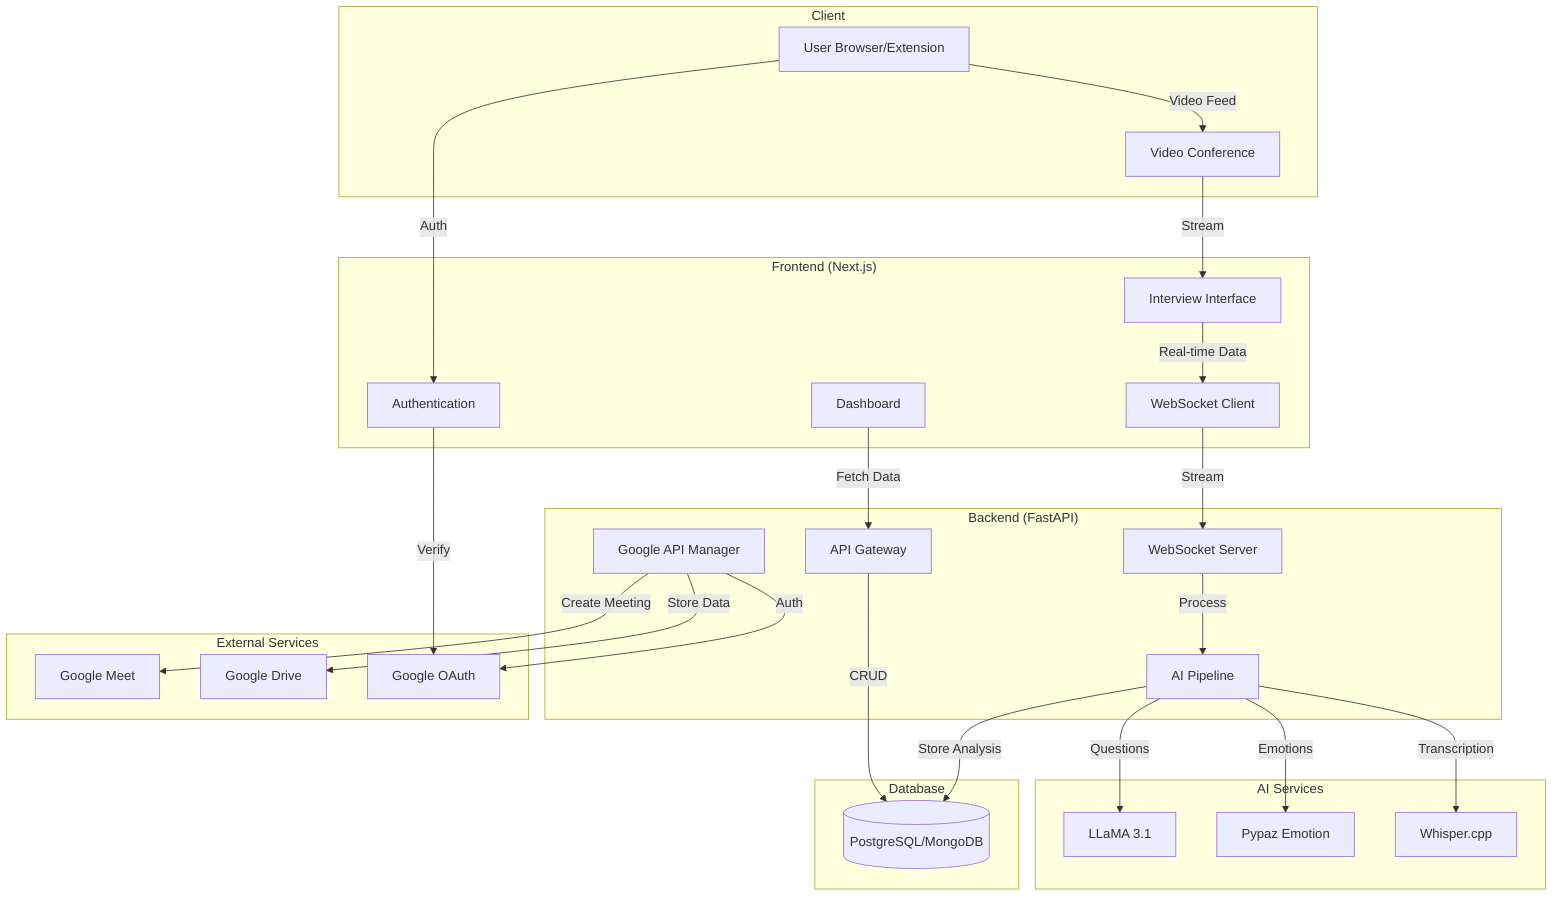 graph TB
    subgraph Client
        A[User Browser/Extension]
        B[Video Conference]
    end

    subgraph Frontend["Frontend (Next.js)"]
        C[Authentication]
        D[Dashboard]
        E[Interview Interface]
        F[WebSocket Client]
    end

    subgraph Backend["Backend (FastAPI)"]
        G[API Gateway]
        H[WebSocket Server]
        I[AI Pipeline]
        J[Google API Manager]
    end

    subgraph AI["AI Services"]
        K[LLaMA 3.1]
        L[Pypaz Emotion]
        M[Whisper.cpp]
    end

    subgraph External["External Services"]
        N[Google Meet]
        O[Google Drive]
        P[Google OAuth]
    end

    subgraph Database
        Q[(PostgreSQL/MongoDB)]
    end

    %% Client Connections
    A -->|Auth| C
    A -->|Video Feed| B
    B -->|Stream| E

    %% Frontend Flow
    C -->|Verify| P
    E -->|Real-time Data| F
    D -->|Fetch Data| G

    %% Backend Processing
    F -->|Stream| H
    H -->|Process| I
    I -->|Questions| K
    I -->|Emotions| L
    I -->|Transcription| M

    %% External Integration
    J -->|Create Meeting| N
    J -->|Store Data| O
    J -->|Auth| P

    %% Data Storage
    G -->|CRUD| Q
    I -->|Store Analysis| Q